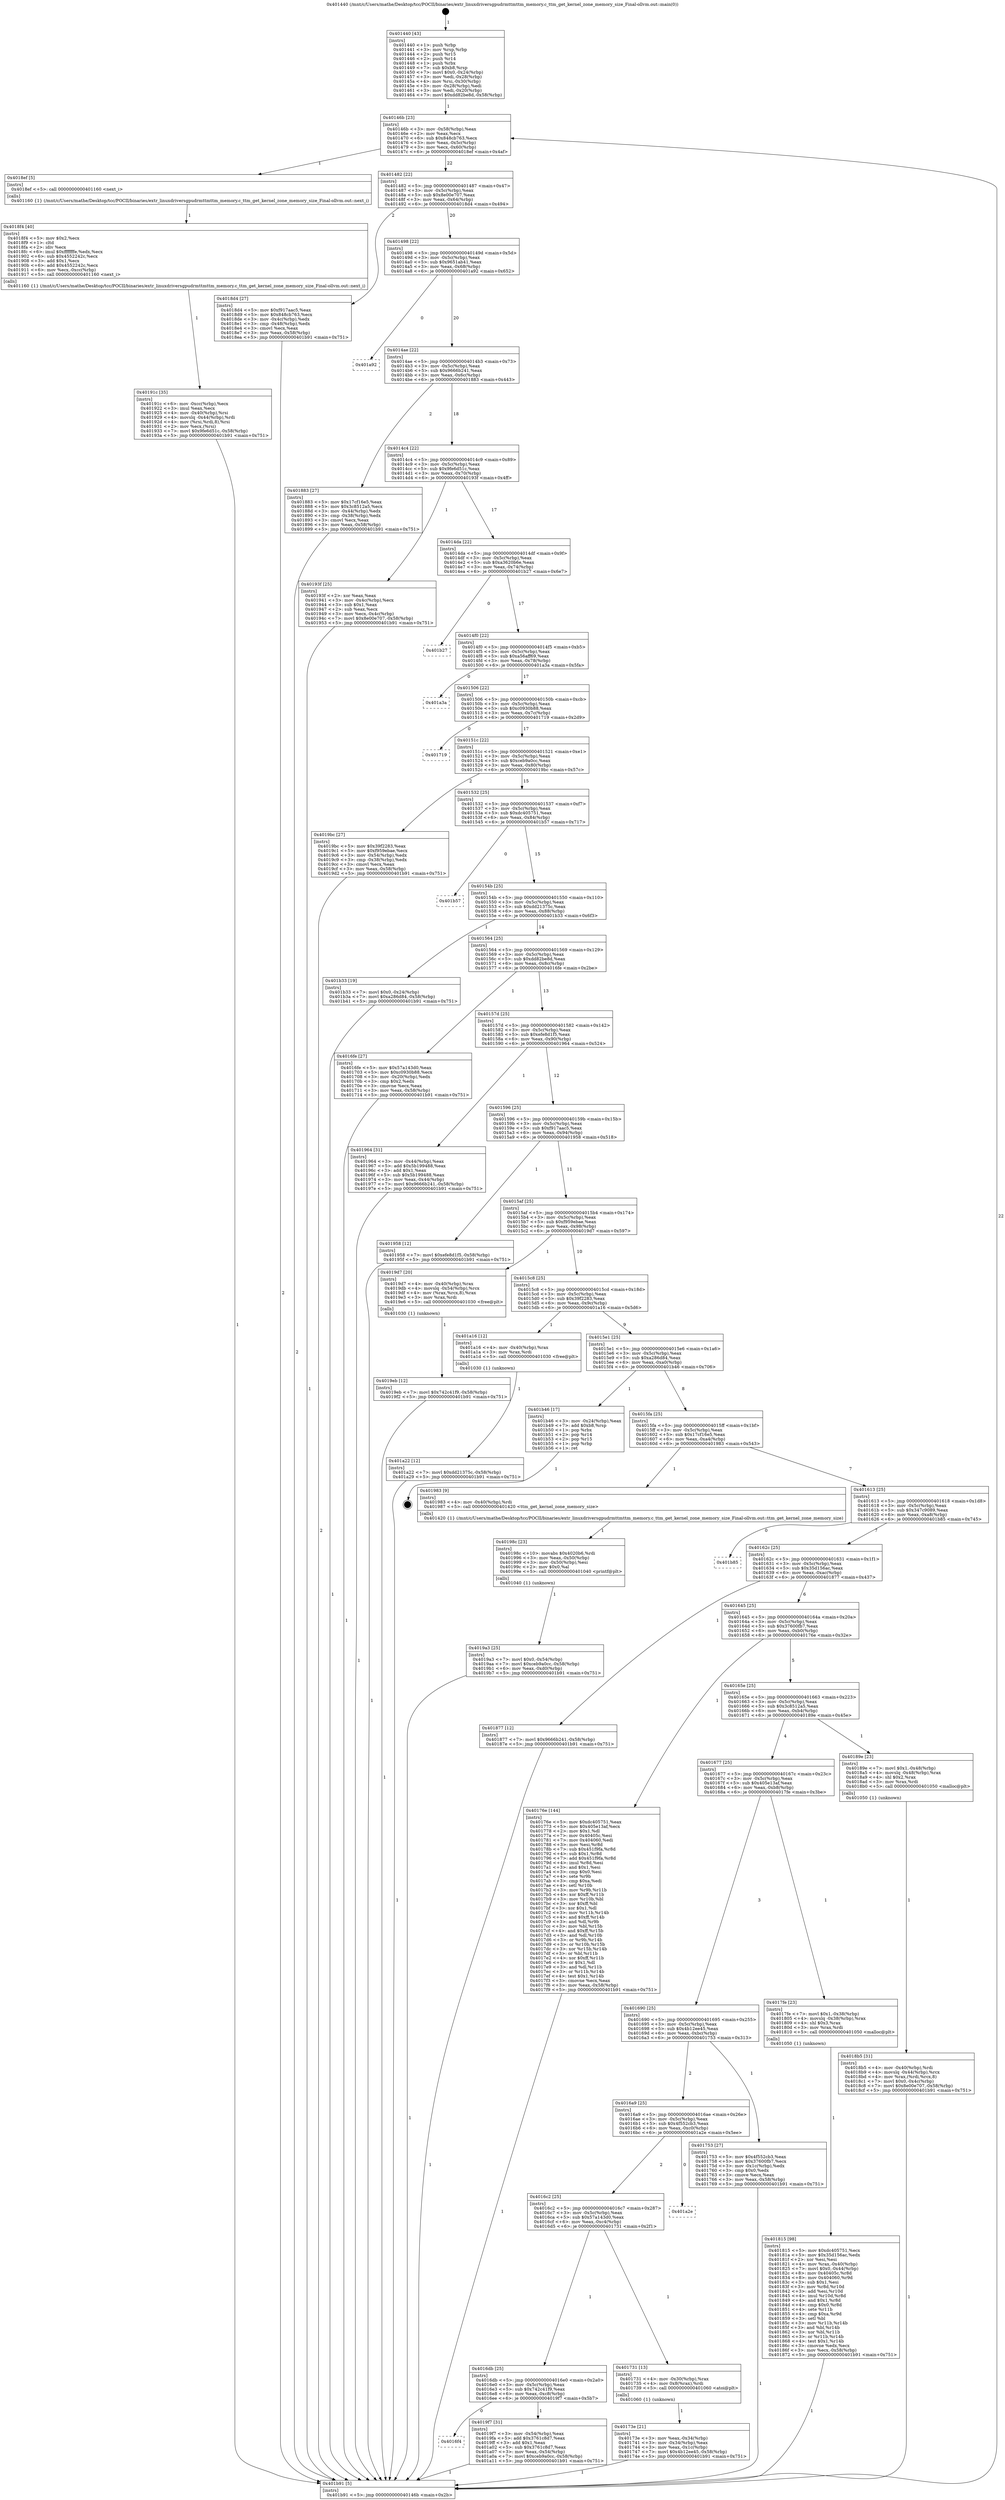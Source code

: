 digraph "0x401440" {
  label = "0x401440 (/mnt/c/Users/mathe/Desktop/tcc/POCII/binaries/extr_linuxdriversgpudrmttmttm_memory.c_ttm_get_kernel_zone_memory_size_Final-ollvm.out::main(0))"
  labelloc = "t"
  node[shape=record]

  Entry [label="",width=0.3,height=0.3,shape=circle,fillcolor=black,style=filled]
  "0x40146b" [label="{
     0x40146b [23]\l
     | [instrs]\l
     &nbsp;&nbsp;0x40146b \<+3\>: mov -0x58(%rbp),%eax\l
     &nbsp;&nbsp;0x40146e \<+2\>: mov %eax,%ecx\l
     &nbsp;&nbsp;0x401470 \<+6\>: sub $0x848cb763,%ecx\l
     &nbsp;&nbsp;0x401476 \<+3\>: mov %eax,-0x5c(%rbp)\l
     &nbsp;&nbsp;0x401479 \<+3\>: mov %ecx,-0x60(%rbp)\l
     &nbsp;&nbsp;0x40147c \<+6\>: je 00000000004018ef \<main+0x4af\>\l
  }"]
  "0x4018ef" [label="{
     0x4018ef [5]\l
     | [instrs]\l
     &nbsp;&nbsp;0x4018ef \<+5\>: call 0000000000401160 \<next_i\>\l
     | [calls]\l
     &nbsp;&nbsp;0x401160 \{1\} (/mnt/c/Users/mathe/Desktop/tcc/POCII/binaries/extr_linuxdriversgpudrmttmttm_memory.c_ttm_get_kernel_zone_memory_size_Final-ollvm.out::next_i)\l
  }"]
  "0x401482" [label="{
     0x401482 [22]\l
     | [instrs]\l
     &nbsp;&nbsp;0x401482 \<+5\>: jmp 0000000000401487 \<main+0x47\>\l
     &nbsp;&nbsp;0x401487 \<+3\>: mov -0x5c(%rbp),%eax\l
     &nbsp;&nbsp;0x40148a \<+5\>: sub $0x8e00e707,%eax\l
     &nbsp;&nbsp;0x40148f \<+3\>: mov %eax,-0x64(%rbp)\l
     &nbsp;&nbsp;0x401492 \<+6\>: je 00000000004018d4 \<main+0x494\>\l
  }"]
  Exit [label="",width=0.3,height=0.3,shape=circle,fillcolor=black,style=filled,peripheries=2]
  "0x4018d4" [label="{
     0x4018d4 [27]\l
     | [instrs]\l
     &nbsp;&nbsp;0x4018d4 \<+5\>: mov $0xf917aac5,%eax\l
     &nbsp;&nbsp;0x4018d9 \<+5\>: mov $0x848cb763,%ecx\l
     &nbsp;&nbsp;0x4018de \<+3\>: mov -0x4c(%rbp),%edx\l
     &nbsp;&nbsp;0x4018e1 \<+3\>: cmp -0x48(%rbp),%edx\l
     &nbsp;&nbsp;0x4018e4 \<+3\>: cmovl %ecx,%eax\l
     &nbsp;&nbsp;0x4018e7 \<+3\>: mov %eax,-0x58(%rbp)\l
     &nbsp;&nbsp;0x4018ea \<+5\>: jmp 0000000000401b91 \<main+0x751\>\l
  }"]
  "0x401498" [label="{
     0x401498 [22]\l
     | [instrs]\l
     &nbsp;&nbsp;0x401498 \<+5\>: jmp 000000000040149d \<main+0x5d\>\l
     &nbsp;&nbsp;0x40149d \<+3\>: mov -0x5c(%rbp),%eax\l
     &nbsp;&nbsp;0x4014a0 \<+5\>: sub $0x9651ab41,%eax\l
     &nbsp;&nbsp;0x4014a5 \<+3\>: mov %eax,-0x68(%rbp)\l
     &nbsp;&nbsp;0x4014a8 \<+6\>: je 0000000000401a92 \<main+0x652\>\l
  }"]
  "0x401a22" [label="{
     0x401a22 [12]\l
     | [instrs]\l
     &nbsp;&nbsp;0x401a22 \<+7\>: movl $0xdd21375c,-0x58(%rbp)\l
     &nbsp;&nbsp;0x401a29 \<+5\>: jmp 0000000000401b91 \<main+0x751\>\l
  }"]
  "0x401a92" [label="{
     0x401a92\l
  }", style=dashed]
  "0x4014ae" [label="{
     0x4014ae [22]\l
     | [instrs]\l
     &nbsp;&nbsp;0x4014ae \<+5\>: jmp 00000000004014b3 \<main+0x73\>\l
     &nbsp;&nbsp;0x4014b3 \<+3\>: mov -0x5c(%rbp),%eax\l
     &nbsp;&nbsp;0x4014b6 \<+5\>: sub $0x9666b241,%eax\l
     &nbsp;&nbsp;0x4014bb \<+3\>: mov %eax,-0x6c(%rbp)\l
     &nbsp;&nbsp;0x4014be \<+6\>: je 0000000000401883 \<main+0x443\>\l
  }"]
  "0x4016f4" [label="{
     0x4016f4\l
  }", style=dashed]
  "0x401883" [label="{
     0x401883 [27]\l
     | [instrs]\l
     &nbsp;&nbsp;0x401883 \<+5\>: mov $0x17cf16e5,%eax\l
     &nbsp;&nbsp;0x401888 \<+5\>: mov $0x3c8512a5,%ecx\l
     &nbsp;&nbsp;0x40188d \<+3\>: mov -0x44(%rbp),%edx\l
     &nbsp;&nbsp;0x401890 \<+3\>: cmp -0x38(%rbp),%edx\l
     &nbsp;&nbsp;0x401893 \<+3\>: cmovl %ecx,%eax\l
     &nbsp;&nbsp;0x401896 \<+3\>: mov %eax,-0x58(%rbp)\l
     &nbsp;&nbsp;0x401899 \<+5\>: jmp 0000000000401b91 \<main+0x751\>\l
  }"]
  "0x4014c4" [label="{
     0x4014c4 [22]\l
     | [instrs]\l
     &nbsp;&nbsp;0x4014c4 \<+5\>: jmp 00000000004014c9 \<main+0x89\>\l
     &nbsp;&nbsp;0x4014c9 \<+3\>: mov -0x5c(%rbp),%eax\l
     &nbsp;&nbsp;0x4014cc \<+5\>: sub $0x9fe6d51c,%eax\l
     &nbsp;&nbsp;0x4014d1 \<+3\>: mov %eax,-0x70(%rbp)\l
     &nbsp;&nbsp;0x4014d4 \<+6\>: je 000000000040193f \<main+0x4ff\>\l
  }"]
  "0x4019f7" [label="{
     0x4019f7 [31]\l
     | [instrs]\l
     &nbsp;&nbsp;0x4019f7 \<+3\>: mov -0x54(%rbp),%eax\l
     &nbsp;&nbsp;0x4019fa \<+5\>: add $0x3761c8d7,%eax\l
     &nbsp;&nbsp;0x4019ff \<+3\>: add $0x1,%eax\l
     &nbsp;&nbsp;0x401a02 \<+5\>: sub $0x3761c8d7,%eax\l
     &nbsp;&nbsp;0x401a07 \<+3\>: mov %eax,-0x54(%rbp)\l
     &nbsp;&nbsp;0x401a0a \<+7\>: movl $0xceb9a0cc,-0x58(%rbp)\l
     &nbsp;&nbsp;0x401a11 \<+5\>: jmp 0000000000401b91 \<main+0x751\>\l
  }"]
  "0x40193f" [label="{
     0x40193f [25]\l
     | [instrs]\l
     &nbsp;&nbsp;0x40193f \<+2\>: xor %eax,%eax\l
     &nbsp;&nbsp;0x401941 \<+3\>: mov -0x4c(%rbp),%ecx\l
     &nbsp;&nbsp;0x401944 \<+3\>: sub $0x1,%eax\l
     &nbsp;&nbsp;0x401947 \<+2\>: sub %eax,%ecx\l
     &nbsp;&nbsp;0x401949 \<+3\>: mov %ecx,-0x4c(%rbp)\l
     &nbsp;&nbsp;0x40194c \<+7\>: movl $0x8e00e707,-0x58(%rbp)\l
     &nbsp;&nbsp;0x401953 \<+5\>: jmp 0000000000401b91 \<main+0x751\>\l
  }"]
  "0x4014da" [label="{
     0x4014da [22]\l
     | [instrs]\l
     &nbsp;&nbsp;0x4014da \<+5\>: jmp 00000000004014df \<main+0x9f\>\l
     &nbsp;&nbsp;0x4014df \<+3\>: mov -0x5c(%rbp),%eax\l
     &nbsp;&nbsp;0x4014e2 \<+5\>: sub $0xa3620b6e,%eax\l
     &nbsp;&nbsp;0x4014e7 \<+3\>: mov %eax,-0x74(%rbp)\l
     &nbsp;&nbsp;0x4014ea \<+6\>: je 0000000000401b27 \<main+0x6e7\>\l
  }"]
  "0x4019eb" [label="{
     0x4019eb [12]\l
     | [instrs]\l
     &nbsp;&nbsp;0x4019eb \<+7\>: movl $0x742c41f9,-0x58(%rbp)\l
     &nbsp;&nbsp;0x4019f2 \<+5\>: jmp 0000000000401b91 \<main+0x751\>\l
  }"]
  "0x401b27" [label="{
     0x401b27\l
  }", style=dashed]
  "0x4014f0" [label="{
     0x4014f0 [22]\l
     | [instrs]\l
     &nbsp;&nbsp;0x4014f0 \<+5\>: jmp 00000000004014f5 \<main+0xb5\>\l
     &nbsp;&nbsp;0x4014f5 \<+3\>: mov -0x5c(%rbp),%eax\l
     &nbsp;&nbsp;0x4014f8 \<+5\>: sub $0xa56aff69,%eax\l
     &nbsp;&nbsp;0x4014fd \<+3\>: mov %eax,-0x78(%rbp)\l
     &nbsp;&nbsp;0x401500 \<+6\>: je 0000000000401a3a \<main+0x5fa\>\l
  }"]
  "0x4019a3" [label="{
     0x4019a3 [25]\l
     | [instrs]\l
     &nbsp;&nbsp;0x4019a3 \<+7\>: movl $0x0,-0x54(%rbp)\l
     &nbsp;&nbsp;0x4019aa \<+7\>: movl $0xceb9a0cc,-0x58(%rbp)\l
     &nbsp;&nbsp;0x4019b1 \<+6\>: mov %eax,-0xd0(%rbp)\l
     &nbsp;&nbsp;0x4019b7 \<+5\>: jmp 0000000000401b91 \<main+0x751\>\l
  }"]
  "0x401a3a" [label="{
     0x401a3a\l
  }", style=dashed]
  "0x401506" [label="{
     0x401506 [22]\l
     | [instrs]\l
     &nbsp;&nbsp;0x401506 \<+5\>: jmp 000000000040150b \<main+0xcb\>\l
     &nbsp;&nbsp;0x40150b \<+3\>: mov -0x5c(%rbp),%eax\l
     &nbsp;&nbsp;0x40150e \<+5\>: sub $0xc0930b88,%eax\l
     &nbsp;&nbsp;0x401513 \<+3\>: mov %eax,-0x7c(%rbp)\l
     &nbsp;&nbsp;0x401516 \<+6\>: je 0000000000401719 \<main+0x2d9\>\l
  }"]
  "0x40198c" [label="{
     0x40198c [23]\l
     | [instrs]\l
     &nbsp;&nbsp;0x40198c \<+10\>: movabs $0x4020b6,%rdi\l
     &nbsp;&nbsp;0x401996 \<+3\>: mov %eax,-0x50(%rbp)\l
     &nbsp;&nbsp;0x401999 \<+3\>: mov -0x50(%rbp),%esi\l
     &nbsp;&nbsp;0x40199c \<+2\>: mov $0x0,%al\l
     &nbsp;&nbsp;0x40199e \<+5\>: call 0000000000401040 \<printf@plt\>\l
     | [calls]\l
     &nbsp;&nbsp;0x401040 \{1\} (unknown)\l
  }"]
  "0x401719" [label="{
     0x401719\l
  }", style=dashed]
  "0x40151c" [label="{
     0x40151c [22]\l
     | [instrs]\l
     &nbsp;&nbsp;0x40151c \<+5\>: jmp 0000000000401521 \<main+0xe1\>\l
     &nbsp;&nbsp;0x401521 \<+3\>: mov -0x5c(%rbp),%eax\l
     &nbsp;&nbsp;0x401524 \<+5\>: sub $0xceb9a0cc,%eax\l
     &nbsp;&nbsp;0x401529 \<+3\>: mov %eax,-0x80(%rbp)\l
     &nbsp;&nbsp;0x40152c \<+6\>: je 00000000004019bc \<main+0x57c\>\l
  }"]
  "0x40191c" [label="{
     0x40191c [35]\l
     | [instrs]\l
     &nbsp;&nbsp;0x40191c \<+6\>: mov -0xcc(%rbp),%ecx\l
     &nbsp;&nbsp;0x401922 \<+3\>: imul %eax,%ecx\l
     &nbsp;&nbsp;0x401925 \<+4\>: mov -0x40(%rbp),%rsi\l
     &nbsp;&nbsp;0x401929 \<+4\>: movslq -0x44(%rbp),%rdi\l
     &nbsp;&nbsp;0x40192d \<+4\>: mov (%rsi,%rdi,8),%rsi\l
     &nbsp;&nbsp;0x401931 \<+2\>: mov %ecx,(%rsi)\l
     &nbsp;&nbsp;0x401933 \<+7\>: movl $0x9fe6d51c,-0x58(%rbp)\l
     &nbsp;&nbsp;0x40193a \<+5\>: jmp 0000000000401b91 \<main+0x751\>\l
  }"]
  "0x4019bc" [label="{
     0x4019bc [27]\l
     | [instrs]\l
     &nbsp;&nbsp;0x4019bc \<+5\>: mov $0x39f2283,%eax\l
     &nbsp;&nbsp;0x4019c1 \<+5\>: mov $0xf959ebae,%ecx\l
     &nbsp;&nbsp;0x4019c6 \<+3\>: mov -0x54(%rbp),%edx\l
     &nbsp;&nbsp;0x4019c9 \<+3\>: cmp -0x38(%rbp),%edx\l
     &nbsp;&nbsp;0x4019cc \<+3\>: cmovl %ecx,%eax\l
     &nbsp;&nbsp;0x4019cf \<+3\>: mov %eax,-0x58(%rbp)\l
     &nbsp;&nbsp;0x4019d2 \<+5\>: jmp 0000000000401b91 \<main+0x751\>\l
  }"]
  "0x401532" [label="{
     0x401532 [25]\l
     | [instrs]\l
     &nbsp;&nbsp;0x401532 \<+5\>: jmp 0000000000401537 \<main+0xf7\>\l
     &nbsp;&nbsp;0x401537 \<+3\>: mov -0x5c(%rbp),%eax\l
     &nbsp;&nbsp;0x40153a \<+5\>: sub $0xdc405751,%eax\l
     &nbsp;&nbsp;0x40153f \<+6\>: mov %eax,-0x84(%rbp)\l
     &nbsp;&nbsp;0x401545 \<+6\>: je 0000000000401b57 \<main+0x717\>\l
  }"]
  "0x4018f4" [label="{
     0x4018f4 [40]\l
     | [instrs]\l
     &nbsp;&nbsp;0x4018f4 \<+5\>: mov $0x2,%ecx\l
     &nbsp;&nbsp;0x4018f9 \<+1\>: cltd\l
     &nbsp;&nbsp;0x4018fa \<+2\>: idiv %ecx\l
     &nbsp;&nbsp;0x4018fc \<+6\>: imul $0xfffffffe,%edx,%ecx\l
     &nbsp;&nbsp;0x401902 \<+6\>: sub $0x4552242c,%ecx\l
     &nbsp;&nbsp;0x401908 \<+3\>: add $0x1,%ecx\l
     &nbsp;&nbsp;0x40190b \<+6\>: add $0x4552242c,%ecx\l
     &nbsp;&nbsp;0x401911 \<+6\>: mov %ecx,-0xcc(%rbp)\l
     &nbsp;&nbsp;0x401917 \<+5\>: call 0000000000401160 \<next_i\>\l
     | [calls]\l
     &nbsp;&nbsp;0x401160 \{1\} (/mnt/c/Users/mathe/Desktop/tcc/POCII/binaries/extr_linuxdriversgpudrmttmttm_memory.c_ttm_get_kernel_zone_memory_size_Final-ollvm.out::next_i)\l
  }"]
  "0x401b57" [label="{
     0x401b57\l
  }", style=dashed]
  "0x40154b" [label="{
     0x40154b [25]\l
     | [instrs]\l
     &nbsp;&nbsp;0x40154b \<+5\>: jmp 0000000000401550 \<main+0x110\>\l
     &nbsp;&nbsp;0x401550 \<+3\>: mov -0x5c(%rbp),%eax\l
     &nbsp;&nbsp;0x401553 \<+5\>: sub $0xdd21375c,%eax\l
     &nbsp;&nbsp;0x401558 \<+6\>: mov %eax,-0x88(%rbp)\l
     &nbsp;&nbsp;0x40155e \<+6\>: je 0000000000401b33 \<main+0x6f3\>\l
  }"]
  "0x4018b5" [label="{
     0x4018b5 [31]\l
     | [instrs]\l
     &nbsp;&nbsp;0x4018b5 \<+4\>: mov -0x40(%rbp),%rdi\l
     &nbsp;&nbsp;0x4018b9 \<+4\>: movslq -0x44(%rbp),%rcx\l
     &nbsp;&nbsp;0x4018bd \<+4\>: mov %rax,(%rdi,%rcx,8)\l
     &nbsp;&nbsp;0x4018c1 \<+7\>: movl $0x0,-0x4c(%rbp)\l
     &nbsp;&nbsp;0x4018c8 \<+7\>: movl $0x8e00e707,-0x58(%rbp)\l
     &nbsp;&nbsp;0x4018cf \<+5\>: jmp 0000000000401b91 \<main+0x751\>\l
  }"]
  "0x401b33" [label="{
     0x401b33 [19]\l
     | [instrs]\l
     &nbsp;&nbsp;0x401b33 \<+7\>: movl $0x0,-0x24(%rbp)\l
     &nbsp;&nbsp;0x401b3a \<+7\>: movl $0xa286d84,-0x58(%rbp)\l
     &nbsp;&nbsp;0x401b41 \<+5\>: jmp 0000000000401b91 \<main+0x751\>\l
  }"]
  "0x401564" [label="{
     0x401564 [25]\l
     | [instrs]\l
     &nbsp;&nbsp;0x401564 \<+5\>: jmp 0000000000401569 \<main+0x129\>\l
     &nbsp;&nbsp;0x401569 \<+3\>: mov -0x5c(%rbp),%eax\l
     &nbsp;&nbsp;0x40156c \<+5\>: sub $0xdd82be8d,%eax\l
     &nbsp;&nbsp;0x401571 \<+6\>: mov %eax,-0x8c(%rbp)\l
     &nbsp;&nbsp;0x401577 \<+6\>: je 00000000004016fe \<main+0x2be\>\l
  }"]
  "0x401815" [label="{
     0x401815 [98]\l
     | [instrs]\l
     &nbsp;&nbsp;0x401815 \<+5\>: mov $0xdc405751,%ecx\l
     &nbsp;&nbsp;0x40181a \<+5\>: mov $0x35d156ac,%edx\l
     &nbsp;&nbsp;0x40181f \<+2\>: xor %esi,%esi\l
     &nbsp;&nbsp;0x401821 \<+4\>: mov %rax,-0x40(%rbp)\l
     &nbsp;&nbsp;0x401825 \<+7\>: movl $0x0,-0x44(%rbp)\l
     &nbsp;&nbsp;0x40182c \<+8\>: mov 0x40405c,%r8d\l
     &nbsp;&nbsp;0x401834 \<+8\>: mov 0x404060,%r9d\l
     &nbsp;&nbsp;0x40183c \<+3\>: sub $0x1,%esi\l
     &nbsp;&nbsp;0x40183f \<+3\>: mov %r8d,%r10d\l
     &nbsp;&nbsp;0x401842 \<+3\>: add %esi,%r10d\l
     &nbsp;&nbsp;0x401845 \<+4\>: imul %r10d,%r8d\l
     &nbsp;&nbsp;0x401849 \<+4\>: and $0x1,%r8d\l
     &nbsp;&nbsp;0x40184d \<+4\>: cmp $0x0,%r8d\l
     &nbsp;&nbsp;0x401851 \<+4\>: sete %r11b\l
     &nbsp;&nbsp;0x401855 \<+4\>: cmp $0xa,%r9d\l
     &nbsp;&nbsp;0x401859 \<+3\>: setl %bl\l
     &nbsp;&nbsp;0x40185c \<+3\>: mov %r11b,%r14b\l
     &nbsp;&nbsp;0x40185f \<+3\>: and %bl,%r14b\l
     &nbsp;&nbsp;0x401862 \<+3\>: xor %bl,%r11b\l
     &nbsp;&nbsp;0x401865 \<+3\>: or %r11b,%r14b\l
     &nbsp;&nbsp;0x401868 \<+4\>: test $0x1,%r14b\l
     &nbsp;&nbsp;0x40186c \<+3\>: cmovne %edx,%ecx\l
     &nbsp;&nbsp;0x40186f \<+3\>: mov %ecx,-0x58(%rbp)\l
     &nbsp;&nbsp;0x401872 \<+5\>: jmp 0000000000401b91 \<main+0x751\>\l
  }"]
  "0x4016fe" [label="{
     0x4016fe [27]\l
     | [instrs]\l
     &nbsp;&nbsp;0x4016fe \<+5\>: mov $0x57a143d0,%eax\l
     &nbsp;&nbsp;0x401703 \<+5\>: mov $0xc0930b88,%ecx\l
     &nbsp;&nbsp;0x401708 \<+3\>: mov -0x20(%rbp),%edx\l
     &nbsp;&nbsp;0x40170b \<+3\>: cmp $0x2,%edx\l
     &nbsp;&nbsp;0x40170e \<+3\>: cmovne %ecx,%eax\l
     &nbsp;&nbsp;0x401711 \<+3\>: mov %eax,-0x58(%rbp)\l
     &nbsp;&nbsp;0x401714 \<+5\>: jmp 0000000000401b91 \<main+0x751\>\l
  }"]
  "0x40157d" [label="{
     0x40157d [25]\l
     | [instrs]\l
     &nbsp;&nbsp;0x40157d \<+5\>: jmp 0000000000401582 \<main+0x142\>\l
     &nbsp;&nbsp;0x401582 \<+3\>: mov -0x5c(%rbp),%eax\l
     &nbsp;&nbsp;0x401585 \<+5\>: sub $0xefe8d1f5,%eax\l
     &nbsp;&nbsp;0x40158a \<+6\>: mov %eax,-0x90(%rbp)\l
     &nbsp;&nbsp;0x401590 \<+6\>: je 0000000000401964 \<main+0x524\>\l
  }"]
  "0x401b91" [label="{
     0x401b91 [5]\l
     | [instrs]\l
     &nbsp;&nbsp;0x401b91 \<+5\>: jmp 000000000040146b \<main+0x2b\>\l
  }"]
  "0x401440" [label="{
     0x401440 [43]\l
     | [instrs]\l
     &nbsp;&nbsp;0x401440 \<+1\>: push %rbp\l
     &nbsp;&nbsp;0x401441 \<+3\>: mov %rsp,%rbp\l
     &nbsp;&nbsp;0x401444 \<+2\>: push %r15\l
     &nbsp;&nbsp;0x401446 \<+2\>: push %r14\l
     &nbsp;&nbsp;0x401448 \<+1\>: push %rbx\l
     &nbsp;&nbsp;0x401449 \<+7\>: sub $0xb8,%rsp\l
     &nbsp;&nbsp;0x401450 \<+7\>: movl $0x0,-0x24(%rbp)\l
     &nbsp;&nbsp;0x401457 \<+3\>: mov %edi,-0x28(%rbp)\l
     &nbsp;&nbsp;0x40145a \<+4\>: mov %rsi,-0x30(%rbp)\l
     &nbsp;&nbsp;0x40145e \<+3\>: mov -0x28(%rbp),%edi\l
     &nbsp;&nbsp;0x401461 \<+3\>: mov %edi,-0x20(%rbp)\l
     &nbsp;&nbsp;0x401464 \<+7\>: movl $0xdd82be8d,-0x58(%rbp)\l
  }"]
  "0x40173e" [label="{
     0x40173e [21]\l
     | [instrs]\l
     &nbsp;&nbsp;0x40173e \<+3\>: mov %eax,-0x34(%rbp)\l
     &nbsp;&nbsp;0x401741 \<+3\>: mov -0x34(%rbp),%eax\l
     &nbsp;&nbsp;0x401744 \<+3\>: mov %eax,-0x1c(%rbp)\l
     &nbsp;&nbsp;0x401747 \<+7\>: movl $0x4b12ee45,-0x58(%rbp)\l
     &nbsp;&nbsp;0x40174e \<+5\>: jmp 0000000000401b91 \<main+0x751\>\l
  }"]
  "0x401964" [label="{
     0x401964 [31]\l
     | [instrs]\l
     &nbsp;&nbsp;0x401964 \<+3\>: mov -0x44(%rbp),%eax\l
     &nbsp;&nbsp;0x401967 \<+5\>: add $0x5b199488,%eax\l
     &nbsp;&nbsp;0x40196c \<+3\>: add $0x1,%eax\l
     &nbsp;&nbsp;0x40196f \<+5\>: sub $0x5b199488,%eax\l
     &nbsp;&nbsp;0x401974 \<+3\>: mov %eax,-0x44(%rbp)\l
     &nbsp;&nbsp;0x401977 \<+7\>: movl $0x9666b241,-0x58(%rbp)\l
     &nbsp;&nbsp;0x40197e \<+5\>: jmp 0000000000401b91 \<main+0x751\>\l
  }"]
  "0x401596" [label="{
     0x401596 [25]\l
     | [instrs]\l
     &nbsp;&nbsp;0x401596 \<+5\>: jmp 000000000040159b \<main+0x15b\>\l
     &nbsp;&nbsp;0x40159b \<+3\>: mov -0x5c(%rbp),%eax\l
     &nbsp;&nbsp;0x40159e \<+5\>: sub $0xf917aac5,%eax\l
     &nbsp;&nbsp;0x4015a3 \<+6\>: mov %eax,-0x94(%rbp)\l
     &nbsp;&nbsp;0x4015a9 \<+6\>: je 0000000000401958 \<main+0x518\>\l
  }"]
  "0x4016db" [label="{
     0x4016db [25]\l
     | [instrs]\l
     &nbsp;&nbsp;0x4016db \<+5\>: jmp 00000000004016e0 \<main+0x2a0\>\l
     &nbsp;&nbsp;0x4016e0 \<+3\>: mov -0x5c(%rbp),%eax\l
     &nbsp;&nbsp;0x4016e3 \<+5\>: sub $0x742c41f9,%eax\l
     &nbsp;&nbsp;0x4016e8 \<+6\>: mov %eax,-0xc8(%rbp)\l
     &nbsp;&nbsp;0x4016ee \<+6\>: je 00000000004019f7 \<main+0x5b7\>\l
  }"]
  "0x401958" [label="{
     0x401958 [12]\l
     | [instrs]\l
     &nbsp;&nbsp;0x401958 \<+7\>: movl $0xefe8d1f5,-0x58(%rbp)\l
     &nbsp;&nbsp;0x40195f \<+5\>: jmp 0000000000401b91 \<main+0x751\>\l
  }"]
  "0x4015af" [label="{
     0x4015af [25]\l
     | [instrs]\l
     &nbsp;&nbsp;0x4015af \<+5\>: jmp 00000000004015b4 \<main+0x174\>\l
     &nbsp;&nbsp;0x4015b4 \<+3\>: mov -0x5c(%rbp),%eax\l
     &nbsp;&nbsp;0x4015b7 \<+5\>: sub $0xf959ebae,%eax\l
     &nbsp;&nbsp;0x4015bc \<+6\>: mov %eax,-0x98(%rbp)\l
     &nbsp;&nbsp;0x4015c2 \<+6\>: je 00000000004019d7 \<main+0x597\>\l
  }"]
  "0x401731" [label="{
     0x401731 [13]\l
     | [instrs]\l
     &nbsp;&nbsp;0x401731 \<+4\>: mov -0x30(%rbp),%rax\l
     &nbsp;&nbsp;0x401735 \<+4\>: mov 0x8(%rax),%rdi\l
     &nbsp;&nbsp;0x401739 \<+5\>: call 0000000000401060 \<atoi@plt\>\l
     | [calls]\l
     &nbsp;&nbsp;0x401060 \{1\} (unknown)\l
  }"]
  "0x4019d7" [label="{
     0x4019d7 [20]\l
     | [instrs]\l
     &nbsp;&nbsp;0x4019d7 \<+4\>: mov -0x40(%rbp),%rax\l
     &nbsp;&nbsp;0x4019db \<+4\>: movslq -0x54(%rbp),%rcx\l
     &nbsp;&nbsp;0x4019df \<+4\>: mov (%rax,%rcx,8),%rax\l
     &nbsp;&nbsp;0x4019e3 \<+3\>: mov %rax,%rdi\l
     &nbsp;&nbsp;0x4019e6 \<+5\>: call 0000000000401030 \<free@plt\>\l
     | [calls]\l
     &nbsp;&nbsp;0x401030 \{1\} (unknown)\l
  }"]
  "0x4015c8" [label="{
     0x4015c8 [25]\l
     | [instrs]\l
     &nbsp;&nbsp;0x4015c8 \<+5\>: jmp 00000000004015cd \<main+0x18d\>\l
     &nbsp;&nbsp;0x4015cd \<+3\>: mov -0x5c(%rbp),%eax\l
     &nbsp;&nbsp;0x4015d0 \<+5\>: sub $0x39f2283,%eax\l
     &nbsp;&nbsp;0x4015d5 \<+6\>: mov %eax,-0x9c(%rbp)\l
     &nbsp;&nbsp;0x4015db \<+6\>: je 0000000000401a16 \<main+0x5d6\>\l
  }"]
  "0x4016c2" [label="{
     0x4016c2 [25]\l
     | [instrs]\l
     &nbsp;&nbsp;0x4016c2 \<+5\>: jmp 00000000004016c7 \<main+0x287\>\l
     &nbsp;&nbsp;0x4016c7 \<+3\>: mov -0x5c(%rbp),%eax\l
     &nbsp;&nbsp;0x4016ca \<+5\>: sub $0x57a143d0,%eax\l
     &nbsp;&nbsp;0x4016cf \<+6\>: mov %eax,-0xc4(%rbp)\l
     &nbsp;&nbsp;0x4016d5 \<+6\>: je 0000000000401731 \<main+0x2f1\>\l
  }"]
  "0x401a16" [label="{
     0x401a16 [12]\l
     | [instrs]\l
     &nbsp;&nbsp;0x401a16 \<+4\>: mov -0x40(%rbp),%rax\l
     &nbsp;&nbsp;0x401a1a \<+3\>: mov %rax,%rdi\l
     &nbsp;&nbsp;0x401a1d \<+5\>: call 0000000000401030 \<free@plt\>\l
     | [calls]\l
     &nbsp;&nbsp;0x401030 \{1\} (unknown)\l
  }"]
  "0x4015e1" [label="{
     0x4015e1 [25]\l
     | [instrs]\l
     &nbsp;&nbsp;0x4015e1 \<+5\>: jmp 00000000004015e6 \<main+0x1a6\>\l
     &nbsp;&nbsp;0x4015e6 \<+3\>: mov -0x5c(%rbp),%eax\l
     &nbsp;&nbsp;0x4015e9 \<+5\>: sub $0xa286d84,%eax\l
     &nbsp;&nbsp;0x4015ee \<+6\>: mov %eax,-0xa0(%rbp)\l
     &nbsp;&nbsp;0x4015f4 \<+6\>: je 0000000000401b46 \<main+0x706\>\l
  }"]
  "0x401a2e" [label="{
     0x401a2e\l
  }", style=dashed]
  "0x401b46" [label="{
     0x401b46 [17]\l
     | [instrs]\l
     &nbsp;&nbsp;0x401b46 \<+3\>: mov -0x24(%rbp),%eax\l
     &nbsp;&nbsp;0x401b49 \<+7\>: add $0xb8,%rsp\l
     &nbsp;&nbsp;0x401b50 \<+1\>: pop %rbx\l
     &nbsp;&nbsp;0x401b51 \<+2\>: pop %r14\l
     &nbsp;&nbsp;0x401b53 \<+2\>: pop %r15\l
     &nbsp;&nbsp;0x401b55 \<+1\>: pop %rbp\l
     &nbsp;&nbsp;0x401b56 \<+1\>: ret\l
  }"]
  "0x4015fa" [label="{
     0x4015fa [25]\l
     | [instrs]\l
     &nbsp;&nbsp;0x4015fa \<+5\>: jmp 00000000004015ff \<main+0x1bf\>\l
     &nbsp;&nbsp;0x4015ff \<+3\>: mov -0x5c(%rbp),%eax\l
     &nbsp;&nbsp;0x401602 \<+5\>: sub $0x17cf16e5,%eax\l
     &nbsp;&nbsp;0x401607 \<+6\>: mov %eax,-0xa4(%rbp)\l
     &nbsp;&nbsp;0x40160d \<+6\>: je 0000000000401983 \<main+0x543\>\l
  }"]
  "0x4016a9" [label="{
     0x4016a9 [25]\l
     | [instrs]\l
     &nbsp;&nbsp;0x4016a9 \<+5\>: jmp 00000000004016ae \<main+0x26e\>\l
     &nbsp;&nbsp;0x4016ae \<+3\>: mov -0x5c(%rbp),%eax\l
     &nbsp;&nbsp;0x4016b1 \<+5\>: sub $0x4f552cb3,%eax\l
     &nbsp;&nbsp;0x4016b6 \<+6\>: mov %eax,-0xc0(%rbp)\l
     &nbsp;&nbsp;0x4016bc \<+6\>: je 0000000000401a2e \<main+0x5ee\>\l
  }"]
  "0x401983" [label="{
     0x401983 [9]\l
     | [instrs]\l
     &nbsp;&nbsp;0x401983 \<+4\>: mov -0x40(%rbp),%rdi\l
     &nbsp;&nbsp;0x401987 \<+5\>: call 0000000000401420 \<ttm_get_kernel_zone_memory_size\>\l
     | [calls]\l
     &nbsp;&nbsp;0x401420 \{1\} (/mnt/c/Users/mathe/Desktop/tcc/POCII/binaries/extr_linuxdriversgpudrmttmttm_memory.c_ttm_get_kernel_zone_memory_size_Final-ollvm.out::ttm_get_kernel_zone_memory_size)\l
  }"]
  "0x401613" [label="{
     0x401613 [25]\l
     | [instrs]\l
     &nbsp;&nbsp;0x401613 \<+5\>: jmp 0000000000401618 \<main+0x1d8\>\l
     &nbsp;&nbsp;0x401618 \<+3\>: mov -0x5c(%rbp),%eax\l
     &nbsp;&nbsp;0x40161b \<+5\>: sub $0x347c9089,%eax\l
     &nbsp;&nbsp;0x401620 \<+6\>: mov %eax,-0xa8(%rbp)\l
     &nbsp;&nbsp;0x401626 \<+6\>: je 0000000000401b85 \<main+0x745\>\l
  }"]
  "0x401753" [label="{
     0x401753 [27]\l
     | [instrs]\l
     &nbsp;&nbsp;0x401753 \<+5\>: mov $0x4f552cb3,%eax\l
     &nbsp;&nbsp;0x401758 \<+5\>: mov $0x37600fb7,%ecx\l
     &nbsp;&nbsp;0x40175d \<+3\>: mov -0x1c(%rbp),%edx\l
     &nbsp;&nbsp;0x401760 \<+3\>: cmp $0x0,%edx\l
     &nbsp;&nbsp;0x401763 \<+3\>: cmove %ecx,%eax\l
     &nbsp;&nbsp;0x401766 \<+3\>: mov %eax,-0x58(%rbp)\l
     &nbsp;&nbsp;0x401769 \<+5\>: jmp 0000000000401b91 \<main+0x751\>\l
  }"]
  "0x401b85" [label="{
     0x401b85\l
  }", style=dashed]
  "0x40162c" [label="{
     0x40162c [25]\l
     | [instrs]\l
     &nbsp;&nbsp;0x40162c \<+5\>: jmp 0000000000401631 \<main+0x1f1\>\l
     &nbsp;&nbsp;0x401631 \<+3\>: mov -0x5c(%rbp),%eax\l
     &nbsp;&nbsp;0x401634 \<+5\>: sub $0x35d156ac,%eax\l
     &nbsp;&nbsp;0x401639 \<+6\>: mov %eax,-0xac(%rbp)\l
     &nbsp;&nbsp;0x40163f \<+6\>: je 0000000000401877 \<main+0x437\>\l
  }"]
  "0x401690" [label="{
     0x401690 [25]\l
     | [instrs]\l
     &nbsp;&nbsp;0x401690 \<+5\>: jmp 0000000000401695 \<main+0x255\>\l
     &nbsp;&nbsp;0x401695 \<+3\>: mov -0x5c(%rbp),%eax\l
     &nbsp;&nbsp;0x401698 \<+5\>: sub $0x4b12ee45,%eax\l
     &nbsp;&nbsp;0x40169d \<+6\>: mov %eax,-0xbc(%rbp)\l
     &nbsp;&nbsp;0x4016a3 \<+6\>: je 0000000000401753 \<main+0x313\>\l
  }"]
  "0x401877" [label="{
     0x401877 [12]\l
     | [instrs]\l
     &nbsp;&nbsp;0x401877 \<+7\>: movl $0x9666b241,-0x58(%rbp)\l
     &nbsp;&nbsp;0x40187e \<+5\>: jmp 0000000000401b91 \<main+0x751\>\l
  }"]
  "0x401645" [label="{
     0x401645 [25]\l
     | [instrs]\l
     &nbsp;&nbsp;0x401645 \<+5\>: jmp 000000000040164a \<main+0x20a\>\l
     &nbsp;&nbsp;0x40164a \<+3\>: mov -0x5c(%rbp),%eax\l
     &nbsp;&nbsp;0x40164d \<+5\>: sub $0x37600fb7,%eax\l
     &nbsp;&nbsp;0x401652 \<+6\>: mov %eax,-0xb0(%rbp)\l
     &nbsp;&nbsp;0x401658 \<+6\>: je 000000000040176e \<main+0x32e\>\l
  }"]
  "0x4017fe" [label="{
     0x4017fe [23]\l
     | [instrs]\l
     &nbsp;&nbsp;0x4017fe \<+7\>: movl $0x1,-0x38(%rbp)\l
     &nbsp;&nbsp;0x401805 \<+4\>: movslq -0x38(%rbp),%rax\l
     &nbsp;&nbsp;0x401809 \<+4\>: shl $0x3,%rax\l
     &nbsp;&nbsp;0x40180d \<+3\>: mov %rax,%rdi\l
     &nbsp;&nbsp;0x401810 \<+5\>: call 0000000000401050 \<malloc@plt\>\l
     | [calls]\l
     &nbsp;&nbsp;0x401050 \{1\} (unknown)\l
  }"]
  "0x40176e" [label="{
     0x40176e [144]\l
     | [instrs]\l
     &nbsp;&nbsp;0x40176e \<+5\>: mov $0xdc405751,%eax\l
     &nbsp;&nbsp;0x401773 \<+5\>: mov $0x405e13af,%ecx\l
     &nbsp;&nbsp;0x401778 \<+2\>: mov $0x1,%dl\l
     &nbsp;&nbsp;0x40177a \<+7\>: mov 0x40405c,%esi\l
     &nbsp;&nbsp;0x401781 \<+7\>: mov 0x404060,%edi\l
     &nbsp;&nbsp;0x401788 \<+3\>: mov %esi,%r8d\l
     &nbsp;&nbsp;0x40178b \<+7\>: sub $0x451f9fa,%r8d\l
     &nbsp;&nbsp;0x401792 \<+4\>: sub $0x1,%r8d\l
     &nbsp;&nbsp;0x401796 \<+7\>: add $0x451f9fa,%r8d\l
     &nbsp;&nbsp;0x40179d \<+4\>: imul %r8d,%esi\l
     &nbsp;&nbsp;0x4017a1 \<+3\>: and $0x1,%esi\l
     &nbsp;&nbsp;0x4017a4 \<+3\>: cmp $0x0,%esi\l
     &nbsp;&nbsp;0x4017a7 \<+4\>: sete %r9b\l
     &nbsp;&nbsp;0x4017ab \<+3\>: cmp $0xa,%edi\l
     &nbsp;&nbsp;0x4017ae \<+4\>: setl %r10b\l
     &nbsp;&nbsp;0x4017b2 \<+3\>: mov %r9b,%r11b\l
     &nbsp;&nbsp;0x4017b5 \<+4\>: xor $0xff,%r11b\l
     &nbsp;&nbsp;0x4017b9 \<+3\>: mov %r10b,%bl\l
     &nbsp;&nbsp;0x4017bc \<+3\>: xor $0xff,%bl\l
     &nbsp;&nbsp;0x4017bf \<+3\>: xor $0x1,%dl\l
     &nbsp;&nbsp;0x4017c2 \<+3\>: mov %r11b,%r14b\l
     &nbsp;&nbsp;0x4017c5 \<+4\>: and $0xff,%r14b\l
     &nbsp;&nbsp;0x4017c9 \<+3\>: and %dl,%r9b\l
     &nbsp;&nbsp;0x4017cc \<+3\>: mov %bl,%r15b\l
     &nbsp;&nbsp;0x4017cf \<+4\>: and $0xff,%r15b\l
     &nbsp;&nbsp;0x4017d3 \<+3\>: and %dl,%r10b\l
     &nbsp;&nbsp;0x4017d6 \<+3\>: or %r9b,%r14b\l
     &nbsp;&nbsp;0x4017d9 \<+3\>: or %r10b,%r15b\l
     &nbsp;&nbsp;0x4017dc \<+3\>: xor %r15b,%r14b\l
     &nbsp;&nbsp;0x4017df \<+3\>: or %bl,%r11b\l
     &nbsp;&nbsp;0x4017e2 \<+4\>: xor $0xff,%r11b\l
     &nbsp;&nbsp;0x4017e6 \<+3\>: or $0x1,%dl\l
     &nbsp;&nbsp;0x4017e9 \<+3\>: and %dl,%r11b\l
     &nbsp;&nbsp;0x4017ec \<+3\>: or %r11b,%r14b\l
     &nbsp;&nbsp;0x4017ef \<+4\>: test $0x1,%r14b\l
     &nbsp;&nbsp;0x4017f3 \<+3\>: cmovne %ecx,%eax\l
     &nbsp;&nbsp;0x4017f6 \<+3\>: mov %eax,-0x58(%rbp)\l
     &nbsp;&nbsp;0x4017f9 \<+5\>: jmp 0000000000401b91 \<main+0x751\>\l
  }"]
  "0x40165e" [label="{
     0x40165e [25]\l
     | [instrs]\l
     &nbsp;&nbsp;0x40165e \<+5\>: jmp 0000000000401663 \<main+0x223\>\l
     &nbsp;&nbsp;0x401663 \<+3\>: mov -0x5c(%rbp),%eax\l
     &nbsp;&nbsp;0x401666 \<+5\>: sub $0x3c8512a5,%eax\l
     &nbsp;&nbsp;0x40166b \<+6\>: mov %eax,-0xb4(%rbp)\l
     &nbsp;&nbsp;0x401671 \<+6\>: je 000000000040189e \<main+0x45e\>\l
  }"]
  "0x401677" [label="{
     0x401677 [25]\l
     | [instrs]\l
     &nbsp;&nbsp;0x401677 \<+5\>: jmp 000000000040167c \<main+0x23c\>\l
     &nbsp;&nbsp;0x40167c \<+3\>: mov -0x5c(%rbp),%eax\l
     &nbsp;&nbsp;0x40167f \<+5\>: sub $0x405e13af,%eax\l
     &nbsp;&nbsp;0x401684 \<+6\>: mov %eax,-0xb8(%rbp)\l
     &nbsp;&nbsp;0x40168a \<+6\>: je 00000000004017fe \<main+0x3be\>\l
  }"]
  "0x40189e" [label="{
     0x40189e [23]\l
     | [instrs]\l
     &nbsp;&nbsp;0x40189e \<+7\>: movl $0x1,-0x48(%rbp)\l
     &nbsp;&nbsp;0x4018a5 \<+4\>: movslq -0x48(%rbp),%rax\l
     &nbsp;&nbsp;0x4018a9 \<+4\>: shl $0x2,%rax\l
     &nbsp;&nbsp;0x4018ad \<+3\>: mov %rax,%rdi\l
     &nbsp;&nbsp;0x4018b0 \<+5\>: call 0000000000401050 \<malloc@plt\>\l
     | [calls]\l
     &nbsp;&nbsp;0x401050 \{1\} (unknown)\l
  }"]
  Entry -> "0x401440" [label=" 1"]
  "0x40146b" -> "0x4018ef" [label=" 1"]
  "0x40146b" -> "0x401482" [label=" 22"]
  "0x401b46" -> Exit [label=" 1"]
  "0x401482" -> "0x4018d4" [label=" 2"]
  "0x401482" -> "0x401498" [label=" 20"]
  "0x401b33" -> "0x401b91" [label=" 1"]
  "0x401498" -> "0x401a92" [label=" 0"]
  "0x401498" -> "0x4014ae" [label=" 20"]
  "0x401a22" -> "0x401b91" [label=" 1"]
  "0x4014ae" -> "0x401883" [label=" 2"]
  "0x4014ae" -> "0x4014c4" [label=" 18"]
  "0x401a16" -> "0x401a22" [label=" 1"]
  "0x4014c4" -> "0x40193f" [label=" 1"]
  "0x4014c4" -> "0x4014da" [label=" 17"]
  "0x4019f7" -> "0x401b91" [label=" 1"]
  "0x4014da" -> "0x401b27" [label=" 0"]
  "0x4014da" -> "0x4014f0" [label=" 17"]
  "0x4016db" -> "0x4019f7" [label=" 1"]
  "0x4014f0" -> "0x401a3a" [label=" 0"]
  "0x4014f0" -> "0x401506" [label=" 17"]
  "0x4016db" -> "0x4016f4" [label=" 0"]
  "0x401506" -> "0x401719" [label=" 0"]
  "0x401506" -> "0x40151c" [label=" 17"]
  "0x4019eb" -> "0x401b91" [label=" 1"]
  "0x40151c" -> "0x4019bc" [label=" 2"]
  "0x40151c" -> "0x401532" [label=" 15"]
  "0x4019d7" -> "0x4019eb" [label=" 1"]
  "0x401532" -> "0x401b57" [label=" 0"]
  "0x401532" -> "0x40154b" [label=" 15"]
  "0x4019bc" -> "0x401b91" [label=" 2"]
  "0x40154b" -> "0x401b33" [label=" 1"]
  "0x40154b" -> "0x401564" [label=" 14"]
  "0x4019a3" -> "0x401b91" [label=" 1"]
  "0x401564" -> "0x4016fe" [label=" 1"]
  "0x401564" -> "0x40157d" [label=" 13"]
  "0x4016fe" -> "0x401b91" [label=" 1"]
  "0x401440" -> "0x40146b" [label=" 1"]
  "0x401b91" -> "0x40146b" [label=" 22"]
  "0x40198c" -> "0x4019a3" [label=" 1"]
  "0x40157d" -> "0x401964" [label=" 1"]
  "0x40157d" -> "0x401596" [label=" 12"]
  "0x401983" -> "0x40198c" [label=" 1"]
  "0x401596" -> "0x401958" [label=" 1"]
  "0x401596" -> "0x4015af" [label=" 11"]
  "0x401964" -> "0x401b91" [label=" 1"]
  "0x4015af" -> "0x4019d7" [label=" 1"]
  "0x4015af" -> "0x4015c8" [label=" 10"]
  "0x401958" -> "0x401b91" [label=" 1"]
  "0x4015c8" -> "0x401a16" [label=" 1"]
  "0x4015c8" -> "0x4015e1" [label=" 9"]
  "0x40191c" -> "0x401b91" [label=" 1"]
  "0x4015e1" -> "0x401b46" [label=" 1"]
  "0x4015e1" -> "0x4015fa" [label=" 8"]
  "0x4018f4" -> "0x40191c" [label=" 1"]
  "0x4015fa" -> "0x401983" [label=" 1"]
  "0x4015fa" -> "0x401613" [label=" 7"]
  "0x4018d4" -> "0x401b91" [label=" 2"]
  "0x401613" -> "0x401b85" [label=" 0"]
  "0x401613" -> "0x40162c" [label=" 7"]
  "0x4018b5" -> "0x401b91" [label=" 1"]
  "0x40162c" -> "0x401877" [label=" 1"]
  "0x40162c" -> "0x401645" [label=" 6"]
  "0x401883" -> "0x401b91" [label=" 2"]
  "0x401645" -> "0x40176e" [label=" 1"]
  "0x401645" -> "0x40165e" [label=" 5"]
  "0x401877" -> "0x401b91" [label=" 1"]
  "0x40165e" -> "0x40189e" [label=" 1"]
  "0x40165e" -> "0x401677" [label=" 4"]
  "0x401815" -> "0x401b91" [label=" 1"]
  "0x401677" -> "0x4017fe" [label=" 1"]
  "0x401677" -> "0x401690" [label=" 3"]
  "0x40189e" -> "0x4018b5" [label=" 1"]
  "0x401690" -> "0x401753" [label=" 1"]
  "0x401690" -> "0x4016a9" [label=" 2"]
  "0x4018ef" -> "0x4018f4" [label=" 1"]
  "0x4016a9" -> "0x401a2e" [label=" 0"]
  "0x4016a9" -> "0x4016c2" [label=" 2"]
  "0x40193f" -> "0x401b91" [label=" 1"]
  "0x4016c2" -> "0x401731" [label=" 1"]
  "0x4016c2" -> "0x4016db" [label=" 1"]
  "0x401731" -> "0x40173e" [label=" 1"]
  "0x40173e" -> "0x401b91" [label=" 1"]
  "0x401753" -> "0x401b91" [label=" 1"]
  "0x40176e" -> "0x401b91" [label=" 1"]
  "0x4017fe" -> "0x401815" [label=" 1"]
}
